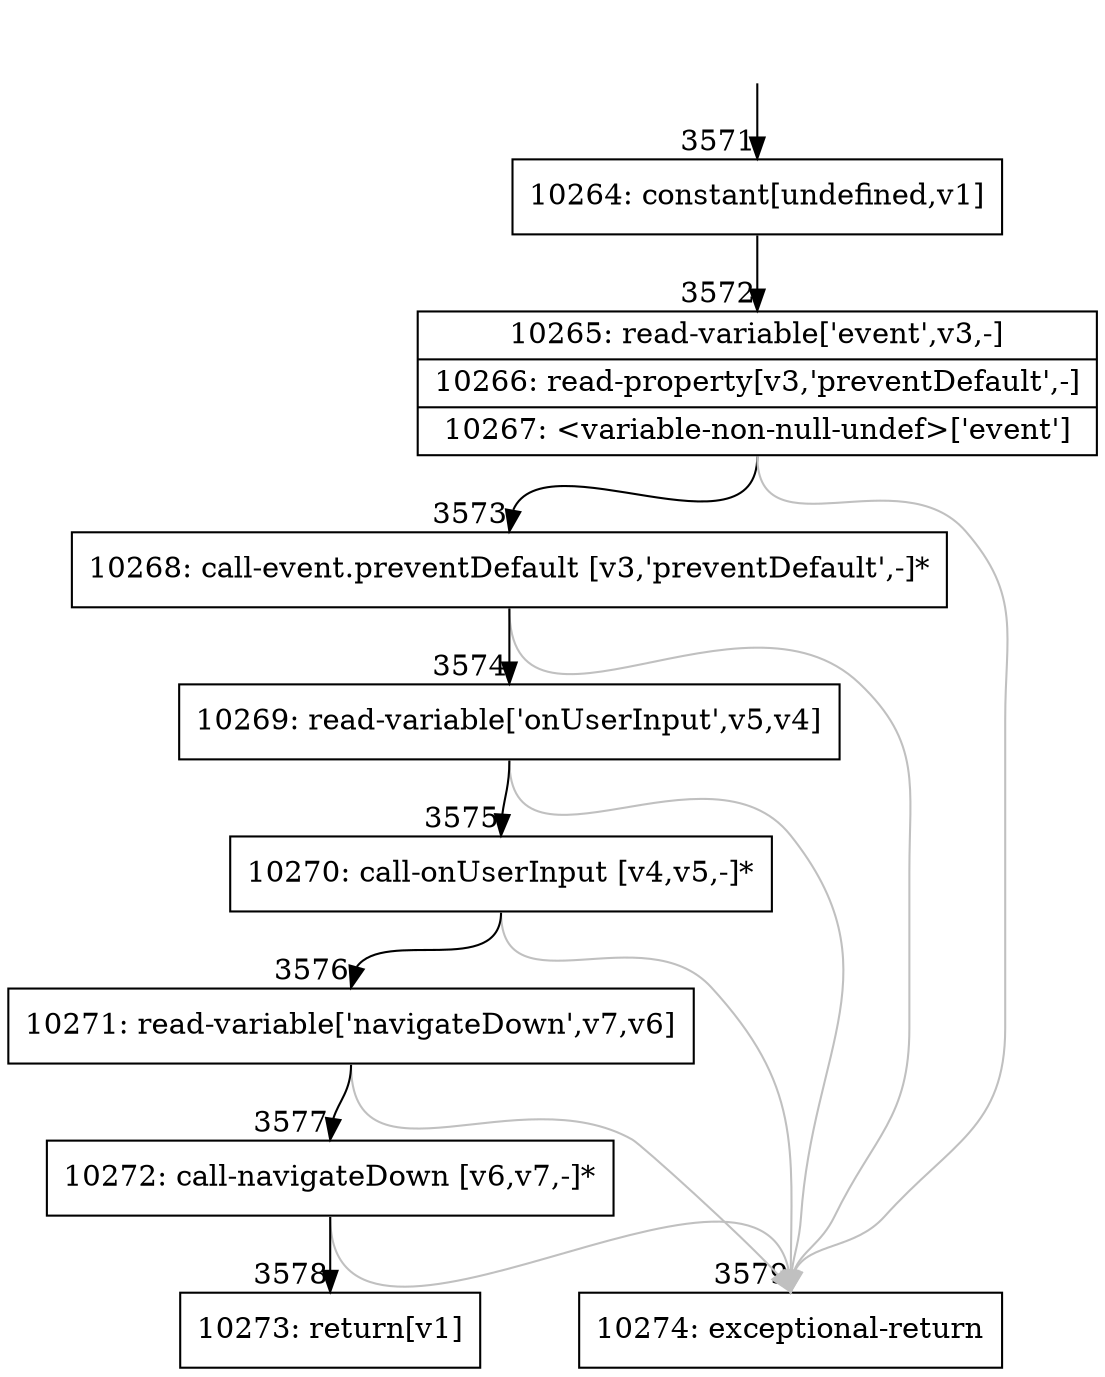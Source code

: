 digraph {
rankdir="TD"
BB_entry207[shape=none,label=""];
BB_entry207 -> BB3571 [tailport=s, headport=n, headlabel="    3571"]
BB3571 [shape=record label="{10264: constant[undefined,v1]}" ] 
BB3571 -> BB3572 [tailport=s, headport=n, headlabel="      3572"]
BB3572 [shape=record label="{10265: read-variable['event',v3,-]|10266: read-property[v3,'preventDefault',-]|10267: \<variable-non-null-undef\>['event']}" ] 
BB3572 -> BB3573 [tailport=s, headport=n, headlabel="      3573"]
BB3572 -> BB3579 [tailport=s, headport=n, color=gray, headlabel="      3579"]
BB3573 [shape=record label="{10268: call-event.preventDefault [v3,'preventDefault',-]*}" ] 
BB3573 -> BB3574 [tailport=s, headport=n, headlabel="      3574"]
BB3573 -> BB3579 [tailport=s, headport=n, color=gray]
BB3574 [shape=record label="{10269: read-variable['onUserInput',v5,v4]}" ] 
BB3574 -> BB3575 [tailport=s, headport=n, headlabel="      3575"]
BB3574 -> BB3579 [tailport=s, headport=n, color=gray]
BB3575 [shape=record label="{10270: call-onUserInput [v4,v5,-]*}" ] 
BB3575 -> BB3576 [tailport=s, headport=n, headlabel="      3576"]
BB3575 -> BB3579 [tailport=s, headport=n, color=gray]
BB3576 [shape=record label="{10271: read-variable['navigateDown',v7,v6]}" ] 
BB3576 -> BB3577 [tailport=s, headport=n, headlabel="      3577"]
BB3576 -> BB3579 [tailport=s, headport=n, color=gray]
BB3577 [shape=record label="{10272: call-navigateDown [v6,v7,-]*}" ] 
BB3577 -> BB3578 [tailport=s, headport=n, headlabel="      3578"]
BB3577 -> BB3579 [tailport=s, headport=n, color=gray]
BB3578 [shape=record label="{10273: return[v1]}" ] 
BB3579 [shape=record label="{10274: exceptional-return}" ] 
//#$~ 4070
}
